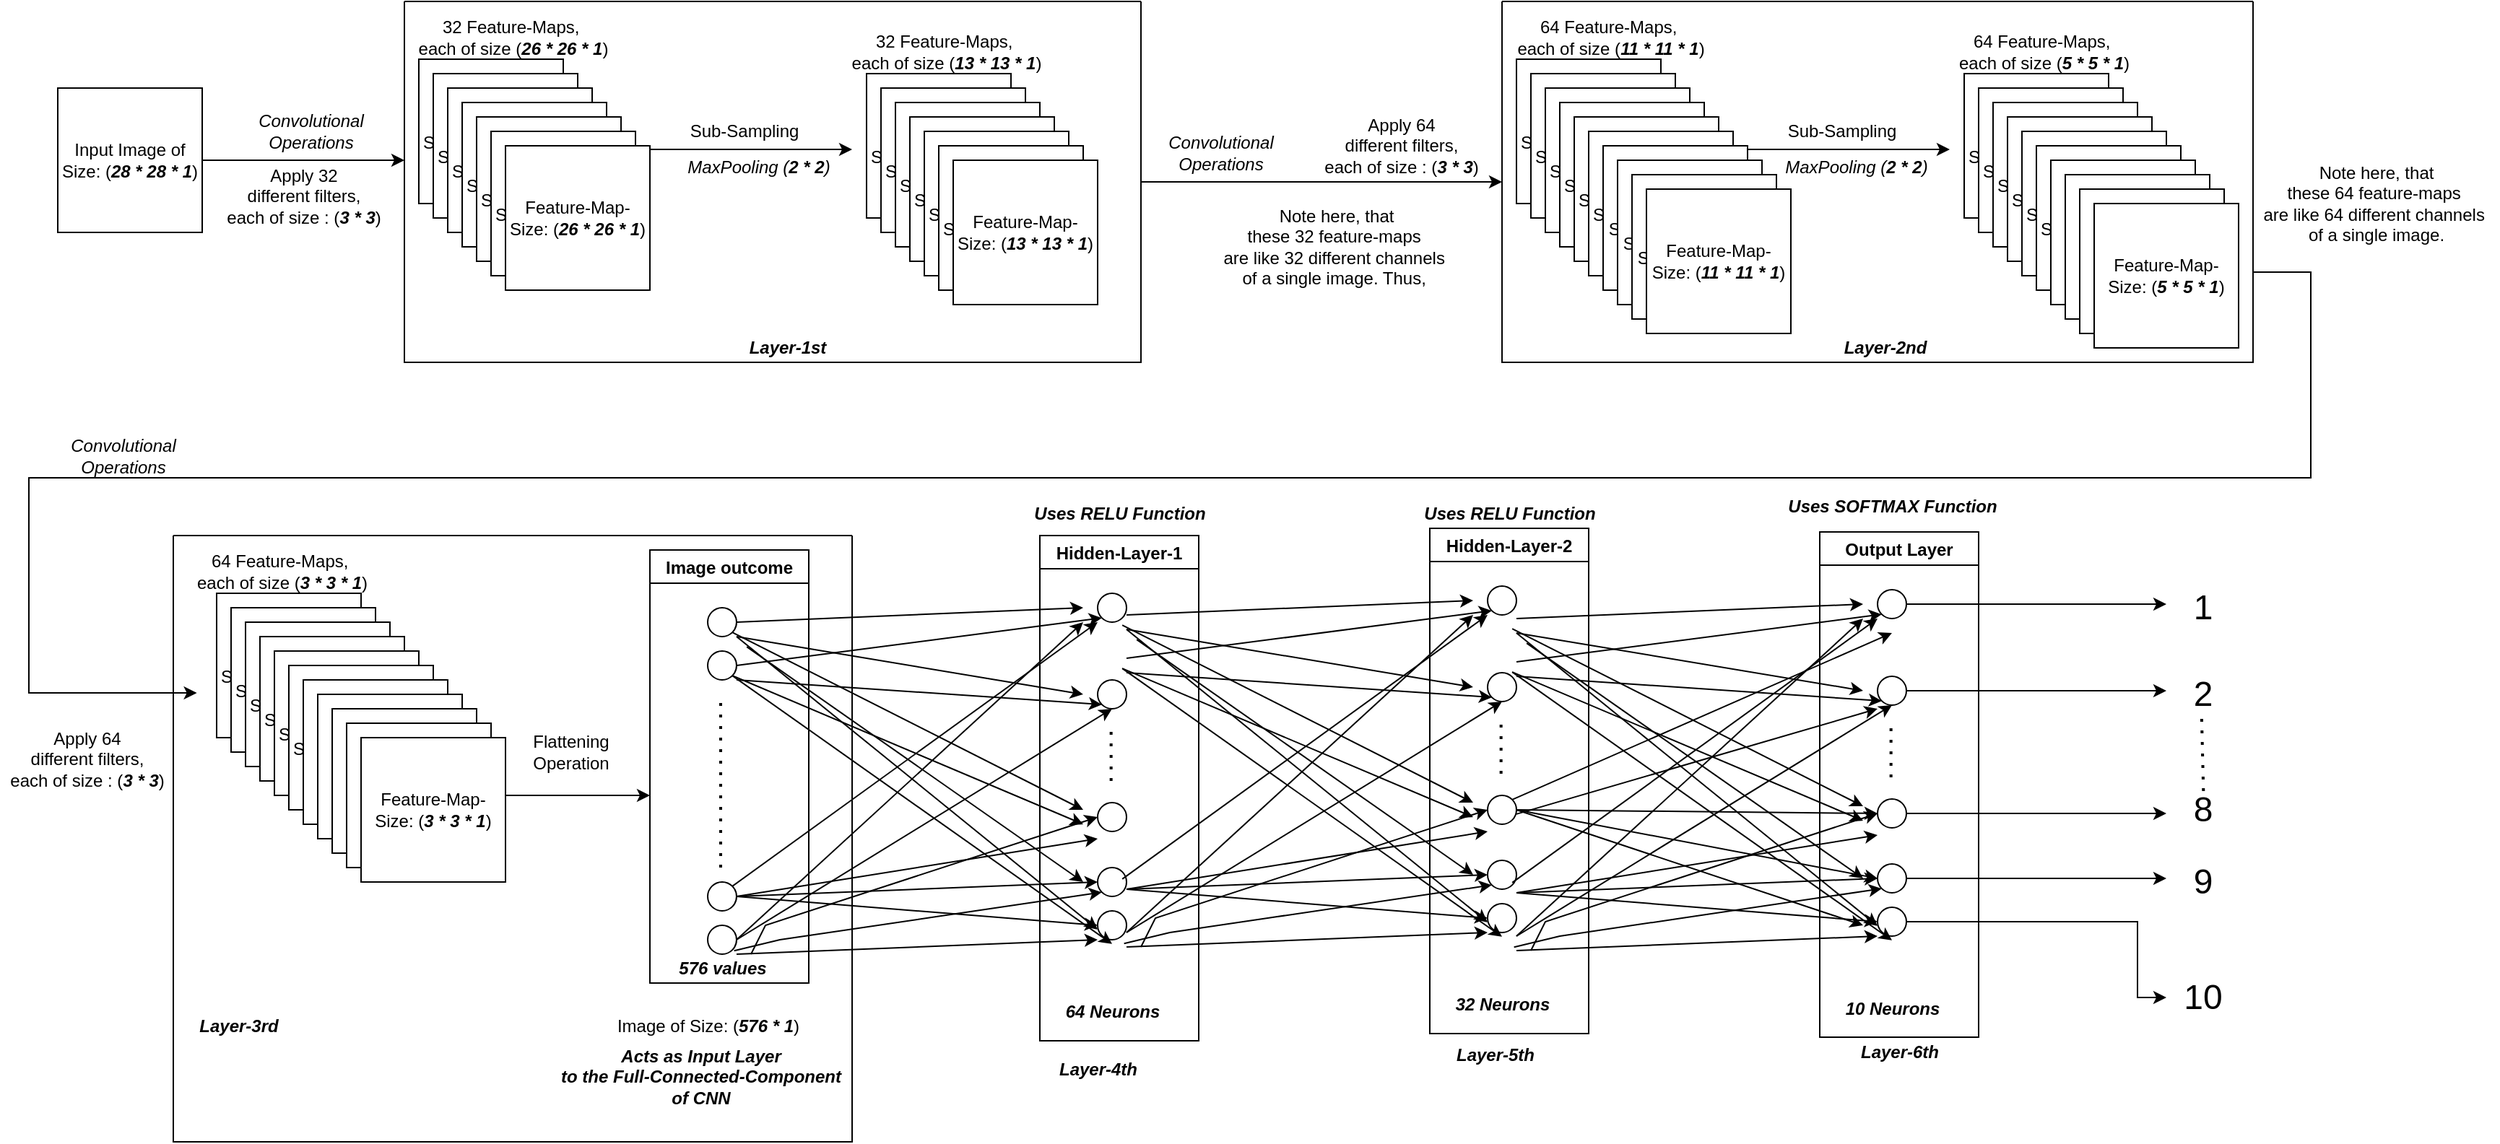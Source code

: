 <mxfile version="15.5.7" type="device"><diagram id="1AYB4j_rRcTz53sZvhzs" name="Page-1"><mxGraphModel dx="1365" dy="675" grid="1" gridSize="10" guides="1" tooltips="1" connect="1" arrows="1" fold="1" page="1" pageScale="1" pageWidth="827" pageHeight="1169" math="0" shadow="0"><root><mxCell id="0"/><mxCell id="1" parent="0"/><mxCell id="h7lvnHoztwiKa7IXfCh1-3" style="edgeStyle=orthogonalEdgeStyle;rounded=0;orthogonalLoop=1;jettySize=auto;html=1;" edge="1" parent="1" source="h7lvnHoztwiKa7IXfCh1-2"><mxGeometry relative="1" as="geometry"><mxPoint x="280" y="120" as="targetPoint"/></mxGeometry></mxCell><mxCell id="h7lvnHoztwiKa7IXfCh1-2" value="Input Image of Size: (&lt;b&gt;&lt;i&gt;28 * 28 * 1&lt;/i&gt;&lt;/b&gt;)" style="whiteSpace=wrap;html=1;aspect=fixed;" vertex="1" parent="1"><mxGeometry x="40" y="70" width="100" height="100" as="geometry"/></mxCell><mxCell id="h7lvnHoztwiKa7IXfCh1-4" value="Apply 32 &lt;br&gt;different filters, &lt;br&gt;each of size : (&lt;b&gt;&lt;i&gt;3 * 3&lt;/i&gt;&lt;/b&gt;)" style="text;html=1;align=center;verticalAlign=middle;resizable=0;points=[];autosize=1;strokeColor=none;fillColor=none;" vertex="1" parent="1"><mxGeometry x="150" y="120" width="120" height="50" as="geometry"/></mxCell><mxCell id="h7lvnHoztwiKa7IXfCh1-6" value="Input Image of Size: (&lt;b&gt;&lt;i&gt;28 * 28 * 1&lt;/i&gt;&lt;/b&gt;)" style="whiteSpace=wrap;html=1;aspect=fixed;" vertex="1" parent="1"><mxGeometry x="290" y="50" width="100" height="100" as="geometry"/></mxCell><mxCell id="h7lvnHoztwiKa7IXfCh1-7" value="Input Image of Size: (&lt;b&gt;&lt;i&gt;28 * 28 * 1&lt;/i&gt;&lt;/b&gt;)" style="whiteSpace=wrap;html=1;aspect=fixed;" vertex="1" parent="1"><mxGeometry x="300" y="60" width="100" height="100" as="geometry"/></mxCell><mxCell id="h7lvnHoztwiKa7IXfCh1-8" value="Input Image of Size: (&lt;b&gt;&lt;i&gt;28 * 28 * 1&lt;/i&gt;&lt;/b&gt;)" style="whiteSpace=wrap;html=1;aspect=fixed;" vertex="1" parent="1"><mxGeometry x="310" y="70" width="100" height="100" as="geometry"/></mxCell><mxCell id="h7lvnHoztwiKa7IXfCh1-9" value="Input Image of Size: (&lt;b&gt;&lt;i&gt;28 * 28 * 1&lt;/i&gt;&lt;/b&gt;)" style="whiteSpace=wrap;html=1;aspect=fixed;" vertex="1" parent="1"><mxGeometry x="320" y="80" width="100" height="100" as="geometry"/></mxCell><mxCell id="h7lvnHoztwiKa7IXfCh1-10" value="Input Image of Size: (&lt;b&gt;&lt;i&gt;28 * 28 * 1&lt;/i&gt;&lt;/b&gt;)" style="whiteSpace=wrap;html=1;aspect=fixed;" vertex="1" parent="1"><mxGeometry x="330" y="90" width="100" height="100" as="geometry"/></mxCell><mxCell id="h7lvnHoztwiKa7IXfCh1-11" value="Input Image of Size: (&lt;b&gt;&lt;i&gt;28 * 28 * 1&lt;/i&gt;&lt;/b&gt;)" style="whiteSpace=wrap;html=1;aspect=fixed;" vertex="1" parent="1"><mxGeometry x="340" y="100" width="100" height="100" as="geometry"/></mxCell><mxCell id="h7lvnHoztwiKa7IXfCh1-14" value="&lt;i&gt;Convolutional &lt;br&gt;Operations&lt;/i&gt;" style="text;html=1;align=center;verticalAlign=middle;resizable=0;points=[];autosize=1;strokeColor=none;fillColor=none;" vertex="1" parent="1"><mxGeometry x="170" y="85" width="90" height="30" as="geometry"/></mxCell><mxCell id="h7lvnHoztwiKa7IXfCh1-15" style="edgeStyle=orthogonalEdgeStyle;rounded=0;orthogonalLoop=1;jettySize=auto;html=1;" edge="1" parent="1"><mxGeometry relative="1" as="geometry"><mxPoint x="590" y="112.5" as="targetPoint"/><mxPoint x="450" y="112.5" as="sourcePoint"/></mxGeometry></mxCell><mxCell id="h7lvnHoztwiKa7IXfCh1-18" value="Sub-Sampling" style="text;html=1;align=center;verticalAlign=middle;resizable=0;points=[];autosize=1;strokeColor=none;fillColor=none;" vertex="1" parent="1"><mxGeometry x="470" y="90" width="90" height="20" as="geometry"/></mxCell><mxCell id="h7lvnHoztwiKa7IXfCh1-19" value="Input Image of Size: (&lt;b&gt;&lt;i&gt;28 * 28 * 1&lt;/i&gt;&lt;/b&gt;)" style="whiteSpace=wrap;html=1;aspect=fixed;" vertex="1" parent="1"><mxGeometry x="600" y="60" width="100" height="100" as="geometry"/></mxCell><mxCell id="h7lvnHoztwiKa7IXfCh1-20" value="Input Image of Size: (&lt;b&gt;&lt;i&gt;28 * 28 * 1&lt;/i&gt;&lt;/b&gt;)" style="whiteSpace=wrap;html=1;aspect=fixed;" vertex="1" parent="1"><mxGeometry x="610" y="70" width="100" height="100" as="geometry"/></mxCell><mxCell id="h7lvnHoztwiKa7IXfCh1-21" value="Input Image of Size: (&lt;b&gt;&lt;i&gt;28 * 28 * 1&lt;/i&gt;&lt;/b&gt;)" style="whiteSpace=wrap;html=1;aspect=fixed;" vertex="1" parent="1"><mxGeometry x="620" y="80" width="100" height="100" as="geometry"/></mxCell><mxCell id="h7lvnHoztwiKa7IXfCh1-22" value="Input Image of Size: (&lt;b&gt;&lt;i&gt;28 * 28 * 1&lt;/i&gt;&lt;/b&gt;)" style="whiteSpace=wrap;html=1;aspect=fixed;" vertex="1" parent="1"><mxGeometry x="630" y="90" width="100" height="100" as="geometry"/></mxCell><mxCell id="h7lvnHoztwiKa7IXfCh1-23" value="Input Image of Size: (&lt;b&gt;&lt;i&gt;28 * 28 * 1&lt;/i&gt;&lt;/b&gt;)" style="whiteSpace=wrap;html=1;aspect=fixed;" vertex="1" parent="1"><mxGeometry x="640" y="100" width="100" height="100" as="geometry"/></mxCell><mxCell id="h7lvnHoztwiKa7IXfCh1-24" value="Input Image of Size: (&lt;b&gt;&lt;i&gt;28 * 28 * 1&lt;/i&gt;&lt;/b&gt;)" style="whiteSpace=wrap;html=1;aspect=fixed;" vertex="1" parent="1"><mxGeometry x="650" y="110" width="100" height="100" as="geometry"/></mxCell><mxCell id="h7lvnHoztwiKa7IXfCh1-25" value="Feature-Map-Size: (&lt;b&gt;&lt;i&gt;13 * 13 * 1&lt;/i&gt;&lt;/b&gt;)" style="whiteSpace=wrap;html=1;aspect=fixed;" vertex="1" parent="1"><mxGeometry x="660" y="120" width="100" height="100" as="geometry"/></mxCell><mxCell id="h7lvnHoztwiKa7IXfCh1-26" value="32 Feature-Maps,&amp;nbsp;&lt;br&gt;each of size (&lt;b&gt;&lt;i&gt;13 * 13 * 1&lt;/i&gt;&lt;/b&gt;)" style="text;html=1;align=center;verticalAlign=middle;resizable=0;points=[];autosize=1;strokeColor=none;fillColor=none;" vertex="1" parent="1"><mxGeometry x="580" y="30" width="150" height="30" as="geometry"/></mxCell><mxCell id="h7lvnHoztwiKa7IXfCh1-153" style="edgeStyle=orthogonalEdgeStyle;rounded=0;orthogonalLoop=1;jettySize=auto;html=1;entryX=0;entryY=0.5;entryDx=0;entryDy=0;" edge="1" parent="1" source="h7lvnHoztwiKa7IXfCh1-29" target="h7lvnHoztwiKa7IXfCh1-50"><mxGeometry relative="1" as="geometry"/></mxCell><mxCell id="h7lvnHoztwiKa7IXfCh1-29" value="" style="swimlane;startSize=0;" vertex="1" parent="1"><mxGeometry x="280" y="10" width="510" height="250" as="geometry"/></mxCell><mxCell id="h7lvnHoztwiKa7IXfCh1-12" value="Feature-Map-Size: (&lt;b&gt;&lt;i&gt;26 * 26 * 1&lt;/i&gt;&lt;/b&gt;)" style="whiteSpace=wrap;html=1;aspect=fixed;" vertex="1" parent="h7lvnHoztwiKa7IXfCh1-29"><mxGeometry x="70" y="100" width="100" height="100" as="geometry"/></mxCell><mxCell id="h7lvnHoztwiKa7IXfCh1-17" value="&lt;i&gt;MaxPooling (&lt;/i&gt;&lt;b&gt;&lt;i&gt;2 * 2&lt;/i&gt;&lt;/b&gt;&lt;i&gt;)&lt;/i&gt;" style="text;html=1;align=center;verticalAlign=middle;resizable=0;points=[];autosize=1;strokeColor=none;fillColor=none;" vertex="1" parent="h7lvnHoztwiKa7IXfCh1-29"><mxGeometry x="190" y="105" width="110" height="20" as="geometry"/></mxCell><mxCell id="h7lvnHoztwiKa7IXfCh1-30" value="&lt;b&gt;&lt;i&gt;Layer-1st&lt;/i&gt;&lt;/b&gt;" style="text;html=1;align=center;verticalAlign=middle;resizable=0;points=[];autosize=1;strokeColor=none;fillColor=none;" vertex="1" parent="h7lvnHoztwiKa7IXfCh1-29"><mxGeometry x="230" y="230" width="70" height="20" as="geometry"/></mxCell><mxCell id="h7lvnHoztwiKa7IXfCh1-13" value="32 Feature-Maps,&amp;nbsp;&lt;br&gt;each of size (&lt;b&gt;&lt;i&gt;26 * 26 * 1&lt;/i&gt;&lt;/b&gt;)" style="text;html=1;align=center;verticalAlign=middle;resizable=0;points=[];autosize=1;strokeColor=none;fillColor=none;" vertex="1" parent="h7lvnHoztwiKa7IXfCh1-29"><mxGeometry y="10" width="150" height="30" as="geometry"/></mxCell><mxCell id="h7lvnHoztwiKa7IXfCh1-33" value="Input Image of Size: (&lt;b&gt;&lt;i&gt;28 * 28 * 1&lt;/i&gt;&lt;/b&gt;)" style="whiteSpace=wrap;html=1;aspect=fixed;" vertex="1" parent="1"><mxGeometry x="1050" y="50" width="100" height="100" as="geometry"/></mxCell><mxCell id="h7lvnHoztwiKa7IXfCh1-34" value="Input Image of Size: (&lt;b&gt;&lt;i&gt;28 * 28 * 1&lt;/i&gt;&lt;/b&gt;)" style="whiteSpace=wrap;html=1;aspect=fixed;" vertex="1" parent="1"><mxGeometry x="1060" y="60" width="100" height="100" as="geometry"/></mxCell><mxCell id="h7lvnHoztwiKa7IXfCh1-35" value="Input Image of Size: (&lt;b&gt;&lt;i&gt;28 * 28 * 1&lt;/i&gt;&lt;/b&gt;)" style="whiteSpace=wrap;html=1;aspect=fixed;" vertex="1" parent="1"><mxGeometry x="1070" y="70" width="100" height="100" as="geometry"/></mxCell><mxCell id="h7lvnHoztwiKa7IXfCh1-36" value="Input Image of Size: (&lt;b&gt;&lt;i&gt;28 * 28 * 1&lt;/i&gt;&lt;/b&gt;)" style="whiteSpace=wrap;html=1;aspect=fixed;" vertex="1" parent="1"><mxGeometry x="1080" y="80" width="100" height="100" as="geometry"/></mxCell><mxCell id="h7lvnHoztwiKa7IXfCh1-37" value="Input Image of Size: (&lt;b&gt;&lt;i&gt;28 * 28 * 1&lt;/i&gt;&lt;/b&gt;)" style="whiteSpace=wrap;html=1;aspect=fixed;" vertex="1" parent="1"><mxGeometry x="1090" y="90" width="100" height="100" as="geometry"/></mxCell><mxCell id="h7lvnHoztwiKa7IXfCh1-38" value="Input Image of Size: (&lt;b&gt;&lt;i&gt;28 * 28 * 1&lt;/i&gt;&lt;/b&gt;)" style="whiteSpace=wrap;html=1;aspect=fixed;" vertex="1" parent="1"><mxGeometry x="1100" y="100" width="100" height="100" as="geometry"/></mxCell><mxCell id="h7lvnHoztwiKa7IXfCh1-40" style="edgeStyle=orthogonalEdgeStyle;rounded=0;orthogonalLoop=1;jettySize=auto;html=1;" edge="1" parent="1"><mxGeometry relative="1" as="geometry"><mxPoint x="1350" y="112.5" as="targetPoint"/><mxPoint x="1210" y="112.5" as="sourcePoint"/></mxGeometry></mxCell><mxCell id="h7lvnHoztwiKa7IXfCh1-41" value="Sub-Sampling" style="text;html=1;align=center;verticalAlign=middle;resizable=0;points=[];autosize=1;strokeColor=none;fillColor=none;" vertex="1" parent="1"><mxGeometry x="1230" y="90" width="90" height="20" as="geometry"/></mxCell><mxCell id="h7lvnHoztwiKa7IXfCh1-42" value="Input Image of Size: (&lt;b&gt;&lt;i&gt;28 * 28 * 1&lt;/i&gt;&lt;/b&gt;)" style="whiteSpace=wrap;html=1;aspect=fixed;" vertex="1" parent="1"><mxGeometry x="1360" y="60" width="100" height="100" as="geometry"/></mxCell><mxCell id="h7lvnHoztwiKa7IXfCh1-43" value="Input Image of Size: (&lt;b&gt;&lt;i&gt;28 * 28 * 1&lt;/i&gt;&lt;/b&gt;)" style="whiteSpace=wrap;html=1;aspect=fixed;" vertex="1" parent="1"><mxGeometry x="1370" y="70" width="100" height="100" as="geometry"/></mxCell><mxCell id="h7lvnHoztwiKa7IXfCh1-44" value="Input Image of Size: (&lt;b&gt;&lt;i&gt;28 * 28 * 1&lt;/i&gt;&lt;/b&gt;)" style="whiteSpace=wrap;html=1;aspect=fixed;" vertex="1" parent="1"><mxGeometry x="1380" y="80" width="100" height="100" as="geometry"/></mxCell><mxCell id="h7lvnHoztwiKa7IXfCh1-45" value="Input Image of Size: (&lt;b&gt;&lt;i&gt;28 * 28 * 1&lt;/i&gt;&lt;/b&gt;)" style="whiteSpace=wrap;html=1;aspect=fixed;" vertex="1" parent="1"><mxGeometry x="1390" y="90" width="100" height="100" as="geometry"/></mxCell><mxCell id="h7lvnHoztwiKa7IXfCh1-46" value="Input Image of Size: (&lt;b&gt;&lt;i&gt;28 * 28 * 1&lt;/i&gt;&lt;/b&gt;)" style="whiteSpace=wrap;html=1;aspect=fixed;" vertex="1" parent="1"><mxGeometry x="1400" y="100" width="100" height="100" as="geometry"/></mxCell><mxCell id="h7lvnHoztwiKa7IXfCh1-47" value="Input Image of Size: (&lt;b&gt;&lt;i&gt;28 * 28 * 1&lt;/i&gt;&lt;/b&gt;)" style="whiteSpace=wrap;html=1;aspect=fixed;" vertex="1" parent="1"><mxGeometry x="1410" y="110" width="100" height="100" as="geometry"/></mxCell><mxCell id="h7lvnHoztwiKa7IXfCh1-48" value="Feature-Map-Size: (&lt;b&gt;&lt;i&gt;5&amp;nbsp;* 5 * 1&lt;/i&gt;&lt;/b&gt;)" style="whiteSpace=wrap;html=1;aspect=fixed;" vertex="1" parent="1"><mxGeometry x="1420" y="120" width="100" height="100" as="geometry"/></mxCell><mxCell id="h7lvnHoztwiKa7IXfCh1-49" value="64 Feature-Maps,&amp;nbsp;&lt;br&gt;each of size (&lt;b&gt;&lt;i&gt;5 * 5 * 1&lt;/i&gt;&lt;/b&gt;)" style="text;html=1;align=center;verticalAlign=middle;resizable=0;points=[];autosize=1;strokeColor=none;fillColor=none;" vertex="1" parent="1"><mxGeometry x="1350" y="30" width="130" height="30" as="geometry"/></mxCell><mxCell id="h7lvnHoztwiKa7IXfCh1-50" value="" style="swimlane;startSize=0;" vertex="1" parent="1"><mxGeometry x="1040" y="10" width="520" height="250" as="geometry"/></mxCell><mxCell id="h7lvnHoztwiKa7IXfCh1-51" value="Feature-Map-Size: (&lt;b&gt;&lt;i&gt;11 * 11 * 1&lt;/i&gt;&lt;/b&gt;)" style="whiteSpace=wrap;html=1;aspect=fixed;" vertex="1" parent="h7lvnHoztwiKa7IXfCh1-50"><mxGeometry x="70" y="100" width="100" height="100" as="geometry"/></mxCell><mxCell id="h7lvnHoztwiKa7IXfCh1-52" value="&lt;i&gt;MaxPooling (&lt;/i&gt;&lt;b&gt;&lt;i&gt;2 * 2&lt;/i&gt;&lt;/b&gt;&lt;i&gt;)&lt;/i&gt;" style="text;html=1;align=center;verticalAlign=middle;resizable=0;points=[];autosize=1;strokeColor=none;fillColor=none;" vertex="1" parent="h7lvnHoztwiKa7IXfCh1-50"><mxGeometry x="190" y="105" width="110" height="20" as="geometry"/></mxCell><mxCell id="h7lvnHoztwiKa7IXfCh1-53" value="&lt;b&gt;&lt;i&gt;Layer-2nd&lt;/i&gt;&lt;/b&gt;" style="text;html=1;align=center;verticalAlign=middle;resizable=0;points=[];autosize=1;strokeColor=none;fillColor=none;" vertex="1" parent="h7lvnHoztwiKa7IXfCh1-50"><mxGeometry x="230" y="230" width="70" height="20" as="geometry"/></mxCell><mxCell id="h7lvnHoztwiKa7IXfCh1-54" value="64 Feature-Maps,&amp;nbsp;&lt;br&gt;each of size (&lt;b&gt;&lt;i&gt;11 * 11 * 1&lt;/i&gt;&lt;/b&gt;)" style="text;html=1;align=center;verticalAlign=middle;resizable=0;points=[];autosize=1;strokeColor=none;fillColor=none;" vertex="1" parent="h7lvnHoztwiKa7IXfCh1-50"><mxGeometry y="10" width="150" height="30" as="geometry"/></mxCell><mxCell id="h7lvnHoztwiKa7IXfCh1-56" value="&lt;i&gt;Convolutional &lt;br&gt;Operations&lt;/i&gt;" style="text;html=1;align=center;verticalAlign=middle;resizable=0;points=[];autosize=1;strokeColor=none;fillColor=none;" vertex="1" parent="1"><mxGeometry x="800" y="100" width="90" height="30" as="geometry"/></mxCell><mxCell id="h7lvnHoztwiKa7IXfCh1-57" value="Apply 64&lt;br&gt;different filters, &lt;br&gt;each of size : (&lt;b&gt;&lt;i&gt;3 * 3&lt;/i&gt;&lt;/b&gt;)" style="text;html=1;align=center;verticalAlign=middle;resizable=0;points=[];autosize=1;strokeColor=none;fillColor=none;" vertex="1" parent="1"><mxGeometry x="910" y="85" width="120" height="50" as="geometry"/></mxCell><mxCell id="h7lvnHoztwiKa7IXfCh1-110" value="Input Image of Size: (&lt;b&gt;&lt;i&gt;28 * 28 * 1&lt;/i&gt;&lt;/b&gt;)" style="whiteSpace=wrap;html=1;aspect=fixed;" vertex="1" parent="1"><mxGeometry x="150" y="420" width="100" height="100" as="geometry"/></mxCell><mxCell id="h7lvnHoztwiKa7IXfCh1-111" value="Input Image of Size: (&lt;b&gt;&lt;i&gt;28 * 28 * 1&lt;/i&gt;&lt;/b&gt;)" style="whiteSpace=wrap;html=1;aspect=fixed;" vertex="1" parent="1"><mxGeometry x="160" y="430" width="100" height="100" as="geometry"/></mxCell><mxCell id="h7lvnHoztwiKa7IXfCh1-112" value="Input Image of Size: (&lt;b&gt;&lt;i&gt;28 * 28 * 1&lt;/i&gt;&lt;/b&gt;)" style="whiteSpace=wrap;html=1;aspect=fixed;" vertex="1" parent="1"><mxGeometry x="170" y="440" width="100" height="100" as="geometry"/></mxCell><mxCell id="h7lvnHoztwiKa7IXfCh1-113" value="Input Image of Size: (&lt;b&gt;&lt;i&gt;28 * 28 * 1&lt;/i&gt;&lt;/b&gt;)" style="whiteSpace=wrap;html=1;aspect=fixed;" vertex="1" parent="1"><mxGeometry x="180" y="450" width="100" height="100" as="geometry"/></mxCell><mxCell id="h7lvnHoztwiKa7IXfCh1-114" value="Input Image of Size: (&lt;b&gt;&lt;i&gt;28 * 28 * 1&lt;/i&gt;&lt;/b&gt;)" style="whiteSpace=wrap;html=1;aspect=fixed;" vertex="1" parent="1"><mxGeometry x="190" y="460" width="100" height="100" as="geometry"/></mxCell><mxCell id="h7lvnHoztwiKa7IXfCh1-115" value="Input Image of Size: (&lt;b&gt;&lt;i&gt;28 * 28 * 1&lt;/i&gt;&lt;/b&gt;)" style="whiteSpace=wrap;html=1;aspect=fixed;" vertex="1" parent="1"><mxGeometry x="200" y="470" width="100" height="100" as="geometry"/></mxCell><mxCell id="h7lvnHoztwiKa7IXfCh1-126" value="" style="swimlane;startSize=0;" vertex="1" parent="1"><mxGeometry x="120" y="380" width="470" height="420" as="geometry"/></mxCell><mxCell id="h7lvnHoztwiKa7IXfCh1-127" value="Feature-Map-Size: (&lt;b&gt;&lt;i&gt;3 * 3 * 1&lt;/i&gt;&lt;/b&gt;)" style="whiteSpace=wrap;html=1;aspect=fixed;" vertex="1" parent="h7lvnHoztwiKa7IXfCh1-126"><mxGeometry x="90" y="100" width="100" height="100" as="geometry"/></mxCell><mxCell id="h7lvnHoztwiKa7IXfCh1-129" value="&lt;b&gt;&lt;i&gt;Layer-3rd&lt;/i&gt;&lt;/b&gt;" style="text;html=1;align=center;verticalAlign=middle;resizable=0;points=[];autosize=1;strokeColor=none;fillColor=none;" vertex="1" parent="h7lvnHoztwiKa7IXfCh1-126"><mxGeometry x="10" y="330" width="70" height="20" as="geometry"/></mxCell><mxCell id="h7lvnHoztwiKa7IXfCh1-130" value="64 Feature-Maps,&amp;nbsp;&lt;br&gt;each of size (&lt;b&gt;&lt;i&gt;3 * 3 * 1&lt;/i&gt;&lt;/b&gt;)" style="text;html=1;align=center;verticalAlign=middle;resizable=0;points=[];autosize=1;strokeColor=none;fillColor=none;" vertex="1" parent="h7lvnHoztwiKa7IXfCh1-126"><mxGeometry x="10" y="10" width="130" height="30" as="geometry"/></mxCell><mxCell id="h7lvnHoztwiKa7IXfCh1-117" value="Flattening&lt;br&gt;Operation" style="text;html=1;align=center;verticalAlign=middle;resizable=0;points=[];autosize=1;strokeColor=none;fillColor=none;" vertex="1" parent="h7lvnHoztwiKa7IXfCh1-126"><mxGeometry x="240" y="135" width="70" height="30" as="geometry"/></mxCell><mxCell id="h7lvnHoztwiKa7IXfCh1-193" value="Image outcome" style="swimlane;" vertex="1" parent="h7lvnHoztwiKa7IXfCh1-126"><mxGeometry x="330" y="10" width="110" height="300" as="geometry"/></mxCell><mxCell id="h7lvnHoztwiKa7IXfCh1-194" value="" style="ellipse;whiteSpace=wrap;html=1;" vertex="1" parent="h7lvnHoztwiKa7IXfCh1-193"><mxGeometry x="40" y="40" width="20" height="20" as="geometry"/></mxCell><mxCell id="h7lvnHoztwiKa7IXfCh1-195" value="" style="ellipse;whiteSpace=wrap;html=1;" vertex="1" parent="h7lvnHoztwiKa7IXfCh1-193"><mxGeometry x="40" y="70" width="20" height="20" as="geometry"/></mxCell><mxCell id="h7lvnHoztwiKa7IXfCh1-197" value="" style="ellipse;whiteSpace=wrap;html=1;" vertex="1" parent="h7lvnHoztwiKa7IXfCh1-193"><mxGeometry x="40" y="260" width="20" height="20" as="geometry"/></mxCell><mxCell id="h7lvnHoztwiKa7IXfCh1-199" value="" style="ellipse;whiteSpace=wrap;html=1;" vertex="1" parent="h7lvnHoztwiKa7IXfCh1-193"><mxGeometry x="40" y="230" width="20" height="20" as="geometry"/></mxCell><mxCell id="h7lvnHoztwiKa7IXfCh1-200" value="&lt;b&gt;&lt;i&gt;576 values&lt;/i&gt;&lt;/b&gt;" style="text;html=1;align=center;verticalAlign=middle;resizable=0;points=[];autosize=1;strokeColor=none;fillColor=none;" vertex="1" parent="h7lvnHoztwiKa7IXfCh1-193"><mxGeometry x="10" y="280" width="80" height="20" as="geometry"/></mxCell><mxCell id="h7lvnHoztwiKa7IXfCh1-201" value="" style="endArrow=none;dashed=1;html=1;dashPattern=1 3;strokeWidth=2;rounded=0;" edge="1" parent="h7lvnHoztwiKa7IXfCh1-193"><mxGeometry width="50" height="50" relative="1" as="geometry"><mxPoint x="49" y="220" as="sourcePoint"/><mxPoint x="49" y="100" as="targetPoint"/></mxGeometry></mxCell><mxCell id="h7lvnHoztwiKa7IXfCh1-116" style="edgeStyle=orthogonalEdgeStyle;rounded=0;orthogonalLoop=1;jettySize=auto;html=1;" edge="1" parent="h7lvnHoztwiKa7IXfCh1-126"><mxGeometry relative="1" as="geometry"><mxPoint x="330" y="180" as="targetPoint"/><mxPoint x="230" y="180" as="sourcePoint"/></mxGeometry></mxCell><mxCell id="h7lvnHoztwiKa7IXfCh1-418" value="&lt;b&gt;&lt;i&gt;Acts as Input Layer&lt;br&gt;to the Full-Connected-Component&lt;br&gt;of CNN&lt;br&gt;&lt;/i&gt;&lt;/b&gt;" style="text;html=1;align=center;verticalAlign=middle;resizable=0;points=[];autosize=1;strokeColor=none;fillColor=none;" vertex="1" parent="h7lvnHoztwiKa7IXfCh1-126"><mxGeometry x="260" y="350" width="210" height="50" as="geometry"/></mxCell><mxCell id="h7lvnHoztwiKa7IXfCh1-132" value="&lt;i&gt;Convolutional &lt;br&gt;Operations&lt;/i&gt;" style="text;html=1;align=center;verticalAlign=middle;resizable=0;points=[];autosize=1;strokeColor=none;fillColor=none;" vertex="1" parent="1"><mxGeometry x="40" y="310" width="90" height="30" as="geometry"/></mxCell><mxCell id="h7lvnHoztwiKa7IXfCh1-133" value="Apply 64&lt;br&gt;different filters, &lt;br&gt;each of size : (&lt;b&gt;&lt;i&gt;3 * 3&lt;/i&gt;&lt;/b&gt;)" style="text;html=1;align=center;verticalAlign=middle;resizable=0;points=[];autosize=1;strokeColor=none;fillColor=none;" vertex="1" parent="1"><mxGeometry y="510" width="120" height="50" as="geometry"/></mxCell><mxCell id="h7lvnHoztwiKa7IXfCh1-134" value="Note here, that&lt;br&gt;these 32 feature-maps&amp;nbsp;&lt;br&gt;are like 32 different channels&amp;nbsp;&lt;br&gt;of a single image. Thus,&amp;nbsp;" style="text;html=1;align=center;verticalAlign=middle;resizable=0;points=[];autosize=1;strokeColor=none;fillColor=none;" vertex="1" parent="1"><mxGeometry x="840" y="150" width="170" height="60" as="geometry"/></mxCell><mxCell id="h7lvnHoztwiKa7IXfCh1-135" value="Note here, that&lt;br&gt;these 64 feature-maps&amp;nbsp;&lt;br&gt;are like 64 different channels&amp;nbsp;&lt;br&gt;of a single image." style="text;html=1;align=center;verticalAlign=middle;resizable=0;points=[];autosize=1;strokeColor=none;fillColor=none;" vertex="1" parent="1"><mxGeometry x="1560" y="120" width="170" height="60" as="geometry"/></mxCell><mxCell id="h7lvnHoztwiKa7IXfCh1-138" value="Feature-Map-Size: (&lt;b&gt;&lt;i&gt;11 * 11 * 1&lt;/i&gt;&lt;/b&gt;)" style="whiteSpace=wrap;html=1;aspect=fixed;" vertex="1" parent="1"><mxGeometry x="1120" y="120" width="100" height="100" as="geometry"/></mxCell><mxCell id="h7lvnHoztwiKa7IXfCh1-139" value="Feature-Map-Size: (&lt;b&gt;&lt;i&gt;11 * 11 * 1&lt;/i&gt;&lt;/b&gt;)" style="whiteSpace=wrap;html=1;aspect=fixed;" vertex="1" parent="1"><mxGeometry x="1130" y="130" width="100" height="100" as="geometry"/></mxCell><mxCell id="h7lvnHoztwiKa7IXfCh1-140" value="Feature-Map-Size: (&lt;b&gt;&lt;i&gt;11 * 11 * 1&lt;/i&gt;&lt;/b&gt;)" style="whiteSpace=wrap;html=1;aspect=fixed;" vertex="1" parent="1"><mxGeometry x="1140" y="140" width="100" height="100" as="geometry"/></mxCell><mxCell id="h7lvnHoztwiKa7IXfCh1-141" value="Feature-Map-Size: (&lt;b&gt;&lt;i&gt;5&amp;nbsp;* 5 * 1&lt;/i&gt;&lt;/b&gt;)" style="whiteSpace=wrap;html=1;aspect=fixed;" vertex="1" parent="1"><mxGeometry x="1430" y="130" width="100" height="100" as="geometry"/></mxCell><mxCell id="h7lvnHoztwiKa7IXfCh1-142" value="Feature-Map-Size: (&lt;b&gt;&lt;i&gt;5&amp;nbsp;* 5 * 1&lt;/i&gt;&lt;/b&gt;)" style="whiteSpace=wrap;html=1;aspect=fixed;" vertex="1" parent="1"><mxGeometry x="1440" y="140" width="100" height="100" as="geometry"/></mxCell><mxCell id="h7lvnHoztwiKa7IXfCh1-155" style="edgeStyle=orthogonalEdgeStyle;rounded=0;orthogonalLoop=1;jettySize=auto;html=1;entryX=-0.137;entryY=0.69;entryDx=0;entryDy=0;entryPerimeter=0;exitX=1;exitY=0.75;exitDx=0;exitDy=0;" edge="1" parent="1" source="h7lvnHoztwiKa7IXfCh1-50" target="h7lvnHoztwiKa7IXfCh1-110"><mxGeometry relative="1" as="geometry"><Array as="points"><mxPoint x="1600" y="198"/><mxPoint x="1600" y="340"/><mxPoint x="20" y="340"/><mxPoint x="20" y="489"/></Array></mxGeometry></mxCell><mxCell id="h7lvnHoztwiKa7IXfCh1-143" value="Feature-Map-Size: (&lt;b&gt;&lt;i&gt;5&amp;nbsp;* 5 * 1&lt;/i&gt;&lt;/b&gt;)" style="whiteSpace=wrap;html=1;aspect=fixed;" vertex="1" parent="1"><mxGeometry x="1450" y="150" width="100" height="100" as="geometry"/></mxCell><mxCell id="h7lvnHoztwiKa7IXfCh1-144" value="Feature-Map-Size: (&lt;b&gt;&lt;i&gt;3 * 3 * 1&lt;/i&gt;&lt;/b&gt;)" style="whiteSpace=wrap;html=1;aspect=fixed;" vertex="1" parent="1"><mxGeometry x="220" y="490" width="100" height="100" as="geometry"/></mxCell><mxCell id="h7lvnHoztwiKa7IXfCh1-145" value="Feature-Map-Size: (&lt;b&gt;&lt;i&gt;3 * 3 * 1&lt;/i&gt;&lt;/b&gt;)" style="whiteSpace=wrap;html=1;aspect=fixed;" vertex="1" parent="1"><mxGeometry x="230" y="500" width="100" height="100" as="geometry"/></mxCell><mxCell id="h7lvnHoztwiKa7IXfCh1-146" value="Feature-Map-Size: (&lt;b&gt;&lt;i&gt;3 * 3 * 1&lt;/i&gt;&lt;/b&gt;)" style="whiteSpace=wrap;html=1;aspect=fixed;" vertex="1" parent="1"><mxGeometry x="240" y="510" width="100" height="100" as="geometry"/></mxCell><mxCell id="h7lvnHoztwiKa7IXfCh1-147" value="Feature-Map-Size: (&lt;b&gt;&lt;i&gt;3 * 3 * 1&lt;/i&gt;&lt;/b&gt;)" style="whiteSpace=wrap;html=1;aspect=fixed;" vertex="1" parent="1"><mxGeometry x="250" y="520" width="100" height="100" as="geometry"/></mxCell><mxCell id="h7lvnHoztwiKa7IXfCh1-157" value="Hidden-Layer-1" style="swimlane;" vertex="1" parent="1"><mxGeometry x="720" y="380" width="110" height="350" as="geometry"/></mxCell><mxCell id="h7lvnHoztwiKa7IXfCh1-158" value="" style="ellipse;whiteSpace=wrap;html=1;" vertex="1" parent="h7lvnHoztwiKa7IXfCh1-157"><mxGeometry x="40" y="40" width="20" height="20" as="geometry"/></mxCell><mxCell id="h7lvnHoztwiKa7IXfCh1-174" value="" style="ellipse;whiteSpace=wrap;html=1;" vertex="1" parent="h7lvnHoztwiKa7IXfCh1-157"><mxGeometry x="40" y="100" width="20" height="20" as="geometry"/></mxCell><mxCell id="h7lvnHoztwiKa7IXfCh1-175" value="" style="ellipse;whiteSpace=wrap;html=1;" vertex="1" parent="h7lvnHoztwiKa7IXfCh1-157"><mxGeometry x="40" y="260" width="20" height="20" as="geometry"/></mxCell><mxCell id="h7lvnHoztwiKa7IXfCh1-176" value="" style="ellipse;whiteSpace=wrap;html=1;" vertex="1" parent="h7lvnHoztwiKa7IXfCh1-157"><mxGeometry x="40" y="185" width="20" height="20" as="geometry"/></mxCell><mxCell id="h7lvnHoztwiKa7IXfCh1-177" value="" style="ellipse;whiteSpace=wrap;html=1;" vertex="1" parent="h7lvnHoztwiKa7IXfCh1-157"><mxGeometry x="40" y="230" width="20" height="20" as="geometry"/></mxCell><mxCell id="h7lvnHoztwiKa7IXfCh1-178" value="&lt;b&gt;&lt;i&gt;64 Neurons&lt;/i&gt;&lt;/b&gt;" style="text;html=1;align=center;verticalAlign=middle;resizable=0;points=[];autosize=1;strokeColor=none;fillColor=none;" vertex="1" parent="h7lvnHoztwiKa7IXfCh1-157"><mxGeometry x="10" y="320" width="80" height="20" as="geometry"/></mxCell><mxCell id="h7lvnHoztwiKa7IXfCh1-179" value="" style="endArrow=none;dashed=1;html=1;dashPattern=1 3;strokeWidth=2;rounded=0;" edge="1" parent="h7lvnHoztwiKa7IXfCh1-157"><mxGeometry width="50" height="50" relative="1" as="geometry"><mxPoint x="49.33" y="170" as="sourcePoint"/><mxPoint x="49.33" y="130" as="targetPoint"/></mxGeometry></mxCell><mxCell id="h7lvnHoztwiKa7IXfCh1-228" value="" style="endArrow=classic;html=1;rounded=0;entryX=0;entryY=1;entryDx=0;entryDy=0;" edge="1" parent="h7lvnHoztwiKa7IXfCh1-157" source="h7lvnHoztwiKa7IXfCh1-200"><mxGeometry width="50" height="50" relative="1" as="geometry"><mxPoint x="-222.93" y="312.93" as="sourcePoint"/><mxPoint x="39.999" y="280.001" as="targetPoint"/><Array as="points"><mxPoint x="-210" y="290"/></Array></mxGeometry></mxCell><mxCell id="h7lvnHoztwiKa7IXfCh1-125" value="Image of Size: (&lt;b&gt;&lt;i&gt;576 * 1&lt;/i&gt;&lt;/b&gt;)" style="text;html=1;align=center;verticalAlign=middle;resizable=0;points=[];autosize=1;strokeColor=none;fillColor=none;" vertex="1" parent="1"><mxGeometry x="420" y="710" width="140" height="20" as="geometry"/></mxCell><mxCell id="h7lvnHoztwiKa7IXfCh1-204" value="" style="endArrow=classic;html=1;rounded=0;exitX=1;exitY=0.5;exitDx=0;exitDy=0;" edge="1" parent="1" source="h7lvnHoztwiKa7IXfCh1-194"><mxGeometry width="50" height="50" relative="1" as="geometry"><mxPoint x="610" y="450" as="sourcePoint"/><mxPoint x="750" y="430" as="targetPoint"/></mxGeometry></mxCell><mxCell id="h7lvnHoztwiKa7IXfCh1-207" value="" style="endArrow=classic;html=1;rounded=0;" edge="1" parent="1"><mxGeometry width="50" height="50" relative="1" as="geometry"><mxPoint x="510" y="450" as="sourcePoint"/><mxPoint x="750" y="490" as="targetPoint"/></mxGeometry></mxCell><mxCell id="h7lvnHoztwiKa7IXfCh1-208" value="" style="endArrow=classic;html=1;rounded=0;exitX=1;exitY=1;exitDx=0;exitDy=0;" edge="1" parent="1" source="h7lvnHoztwiKa7IXfCh1-194"><mxGeometry width="50" height="50" relative="1" as="geometry"><mxPoint x="520" y="460" as="sourcePoint"/><mxPoint x="750" y="570" as="targetPoint"/></mxGeometry></mxCell><mxCell id="h7lvnHoztwiKa7IXfCh1-209" value="" style="endArrow=classic;html=1;rounded=0;exitX=1;exitY=1;exitDx=0;exitDy=0;" edge="1" parent="1"><mxGeometry width="50" height="50" relative="1" as="geometry"><mxPoint x="517.071" y="457.071" as="sourcePoint"/><mxPoint x="750" y="620" as="targetPoint"/></mxGeometry></mxCell><mxCell id="h7lvnHoztwiKa7IXfCh1-210" value="" style="endArrow=classic;html=1;rounded=0;" edge="1" parent="1"><mxGeometry width="50" height="50" relative="1" as="geometry"><mxPoint x="510" y="450" as="sourcePoint"/><mxPoint x="760" y="652.93" as="targetPoint"/></mxGeometry></mxCell><mxCell id="h7lvnHoztwiKa7IXfCh1-212" value="" style="endArrow=classic;html=1;rounded=0;exitX=1;exitY=1;exitDx=0;exitDy=0;" edge="1" parent="1" source="h7lvnHoztwiKa7IXfCh1-195"><mxGeometry width="50" height="50" relative="1" as="geometry"><mxPoint x="520" y="460" as="sourcePoint"/><mxPoint x="770" y="662.93" as="targetPoint"/></mxGeometry></mxCell><mxCell id="h7lvnHoztwiKa7IXfCh1-213" value="" style="endArrow=classic;html=1;rounded=0;exitX=1;exitY=0.5;exitDx=0;exitDy=0;entryX=0;entryY=1;entryDx=0;entryDy=0;" edge="1" parent="1" source="h7lvnHoztwiKa7IXfCh1-195" target="h7lvnHoztwiKa7IXfCh1-158"><mxGeometry width="50" height="50" relative="1" as="geometry"><mxPoint x="497.071" y="482.071" as="sourcePoint"/><mxPoint x="760" y="667.93" as="targetPoint"/></mxGeometry></mxCell><mxCell id="h7lvnHoztwiKa7IXfCh1-215" value="" style="endArrow=classic;html=1;rounded=0;entryX=0;entryY=1;entryDx=0;entryDy=0;" edge="1" parent="1" target="h7lvnHoztwiKa7IXfCh1-174"><mxGeometry width="50" height="50" relative="1" as="geometry"><mxPoint x="510" y="480" as="sourcePoint"/><mxPoint x="760" y="470" as="targetPoint"/></mxGeometry></mxCell><mxCell id="h7lvnHoztwiKa7IXfCh1-216" value="" style="endArrow=classic;html=1;rounded=0;exitX=1;exitY=1;exitDx=0;exitDy=0;" edge="1" parent="1" source="h7lvnHoztwiKa7IXfCh1-195"><mxGeometry width="50" height="50" relative="1" as="geometry"><mxPoint x="520" y="490" as="sourcePoint"/><mxPoint x="750" y="580" as="targetPoint"/></mxGeometry></mxCell><mxCell id="h7lvnHoztwiKa7IXfCh1-217" value="" style="endArrow=classic;html=1;rounded=0;exitX=1;exitY=0;exitDx=0;exitDy=0;" edge="1" parent="1" source="h7lvnHoztwiKa7IXfCh1-199"><mxGeometry width="50" height="50" relative="1" as="geometry"><mxPoint x="517" y="620" as="sourcePoint"/><mxPoint x="760" y="440" as="targetPoint"/></mxGeometry></mxCell><mxCell id="h7lvnHoztwiKa7IXfCh1-220" value="" style="endArrow=classic;html=1;rounded=0;" edge="1" parent="1"><mxGeometry width="50" height="50" relative="1" as="geometry"><mxPoint x="510" y="630" as="sourcePoint"/><mxPoint x="760" y="590" as="targetPoint"/></mxGeometry></mxCell><mxCell id="h7lvnHoztwiKa7IXfCh1-221" value="" style="endArrow=classic;html=1;rounded=0;entryX=0;entryY=0.5;entryDx=0;entryDy=0;" edge="1" parent="1" target="h7lvnHoztwiKa7IXfCh1-177"><mxGeometry width="50" height="50" relative="1" as="geometry"><mxPoint x="510" y="630" as="sourcePoint"/><mxPoint x="770" y="600" as="targetPoint"/></mxGeometry></mxCell><mxCell id="h7lvnHoztwiKa7IXfCh1-222" value="" style="endArrow=classic;html=1;rounded=0;exitX=1;exitY=0.5;exitDx=0;exitDy=0;" edge="1" parent="1" source="h7lvnHoztwiKa7IXfCh1-199"><mxGeometry width="50" height="50" relative="1" as="geometry"><mxPoint x="520" y="640" as="sourcePoint"/><mxPoint x="760" y="650" as="targetPoint"/></mxGeometry></mxCell><mxCell id="h7lvnHoztwiKa7IXfCh1-223" value="" style="endArrow=classic;html=1;rounded=0;exitX=1;exitY=0.5;exitDx=0;exitDy=0;" edge="1" parent="1" source="h7lvnHoztwiKa7IXfCh1-197"><mxGeometry width="50" height="50" relative="1" as="geometry"><mxPoint x="520" y="640" as="sourcePoint"/><mxPoint x="750" y="440" as="targetPoint"/></mxGeometry></mxCell><mxCell id="h7lvnHoztwiKa7IXfCh1-225" value="" style="endArrow=classic;html=1;rounded=0;entryX=0.5;entryY=1;entryDx=0;entryDy=0;" edge="1" parent="1" target="h7lvnHoztwiKa7IXfCh1-174"><mxGeometry width="50" height="50" relative="1" as="geometry"><mxPoint x="510" y="660" as="sourcePoint"/><mxPoint x="770" y="480" as="targetPoint"/></mxGeometry></mxCell><mxCell id="h7lvnHoztwiKa7IXfCh1-226" value="" style="endArrow=classic;html=1;rounded=0;entryX=0;entryY=0.5;entryDx=0;entryDy=0;" edge="1" parent="1" target="h7lvnHoztwiKa7IXfCh1-176"><mxGeometry width="50" height="50" relative="1" as="geometry"><mxPoint x="520" y="670" as="sourcePoint"/><mxPoint x="780" y="510" as="targetPoint"/><Array as="points"><mxPoint x="530" y="650"/></Array></mxGeometry></mxCell><mxCell id="h7lvnHoztwiKa7IXfCh1-227" value="" style="endArrow=classic;html=1;rounded=0;entryX=0;entryY=1;entryDx=0;entryDy=0;exitX=0.604;exitY=-0.117;exitDx=0;exitDy=0;exitPerimeter=0;" edge="1" parent="1" source="h7lvnHoztwiKa7IXfCh1-200" target="h7lvnHoztwiKa7IXfCh1-177"><mxGeometry width="50" height="50" relative="1" as="geometry"><mxPoint x="530" y="680" as="sourcePoint"/><mxPoint x="770" y="585" as="targetPoint"/><Array as="points"><mxPoint x="540" y="660"/></Array></mxGeometry></mxCell><mxCell id="h7lvnHoztwiKa7IXfCh1-317" value="Hidden-Layer-2" style="swimlane;" vertex="1" parent="1"><mxGeometry x="990" y="375" width="110" height="350" as="geometry"/></mxCell><mxCell id="h7lvnHoztwiKa7IXfCh1-318" value="" style="ellipse;whiteSpace=wrap;html=1;" vertex="1" parent="h7lvnHoztwiKa7IXfCh1-317"><mxGeometry x="40" y="40" width="20" height="20" as="geometry"/></mxCell><mxCell id="h7lvnHoztwiKa7IXfCh1-319" value="" style="ellipse;whiteSpace=wrap;html=1;" vertex="1" parent="h7lvnHoztwiKa7IXfCh1-317"><mxGeometry x="40" y="100" width="20" height="20" as="geometry"/></mxCell><mxCell id="h7lvnHoztwiKa7IXfCh1-320" value="" style="ellipse;whiteSpace=wrap;html=1;" vertex="1" parent="h7lvnHoztwiKa7IXfCh1-317"><mxGeometry x="40" y="260" width="20" height="20" as="geometry"/></mxCell><mxCell id="h7lvnHoztwiKa7IXfCh1-321" value="" style="ellipse;whiteSpace=wrap;html=1;" vertex="1" parent="h7lvnHoztwiKa7IXfCh1-317"><mxGeometry x="40" y="185" width="20" height="20" as="geometry"/></mxCell><mxCell id="h7lvnHoztwiKa7IXfCh1-322" value="" style="ellipse;whiteSpace=wrap;html=1;" vertex="1" parent="h7lvnHoztwiKa7IXfCh1-317"><mxGeometry x="40" y="230" width="20" height="20" as="geometry"/></mxCell><mxCell id="h7lvnHoztwiKa7IXfCh1-323" value="&lt;b&gt;&lt;i&gt;32 Neurons&lt;/i&gt;&lt;/b&gt;" style="text;html=1;align=center;verticalAlign=middle;resizable=0;points=[];autosize=1;strokeColor=none;fillColor=none;" vertex="1" parent="h7lvnHoztwiKa7IXfCh1-317"><mxGeometry x="10" y="320" width="80" height="20" as="geometry"/></mxCell><mxCell id="h7lvnHoztwiKa7IXfCh1-324" value="" style="endArrow=none;dashed=1;html=1;dashPattern=1 3;strokeWidth=2;rounded=0;" edge="1" parent="h7lvnHoztwiKa7IXfCh1-317"><mxGeometry width="50" height="50" relative="1" as="geometry"><mxPoint x="49.33" y="170" as="sourcePoint"/><mxPoint x="49.33" y="130" as="targetPoint"/></mxGeometry></mxCell><mxCell id="h7lvnHoztwiKa7IXfCh1-325" value="" style="endArrow=classic;html=1;rounded=0;entryX=0;entryY=1;entryDx=0;entryDy=0;" edge="1" parent="h7lvnHoztwiKa7IXfCh1-317"><mxGeometry width="50" height="50" relative="1" as="geometry"><mxPoint x="-210" y="290" as="sourcePoint"/><mxPoint x="39.999" y="280.001" as="targetPoint"/><Array as="points"><mxPoint x="-210" y="290"/></Array></mxGeometry></mxCell><mxCell id="h7lvnHoztwiKa7IXfCh1-400" value="" style="endArrow=classic;html=1;rounded=0;exitX=1;exitY=0;exitDx=0;exitDy=0;" edge="1" parent="h7lvnHoztwiKa7IXfCh1-317"><mxGeometry width="50" height="50" relative="1" as="geometry"><mxPoint x="60.001" y="197.929" as="sourcePoint"/><mxPoint x="310" y="125" as="targetPoint"/></mxGeometry></mxCell><mxCell id="h7lvnHoztwiKa7IXfCh1-327" value="" style="endArrow=classic;html=1;rounded=0;exitX=1;exitY=0.5;exitDx=0;exitDy=0;" edge="1" parent="1"><mxGeometry width="50" height="50" relative="1" as="geometry"><mxPoint x="780" y="435" as="sourcePoint"/><mxPoint x="1020" y="425" as="targetPoint"/></mxGeometry></mxCell><mxCell id="h7lvnHoztwiKa7IXfCh1-328" value="" style="endArrow=classic;html=1;rounded=0;" edge="1" parent="1"><mxGeometry width="50" height="50" relative="1" as="geometry"><mxPoint x="780" y="445" as="sourcePoint"/><mxPoint x="1020" y="485" as="targetPoint"/></mxGeometry></mxCell><mxCell id="h7lvnHoztwiKa7IXfCh1-329" value="" style="endArrow=classic;html=1;rounded=0;exitX=1;exitY=1;exitDx=0;exitDy=0;" edge="1" parent="1"><mxGeometry width="50" height="50" relative="1" as="geometry"><mxPoint x="777.071" y="442.071" as="sourcePoint"/><mxPoint x="1020" y="565" as="targetPoint"/></mxGeometry></mxCell><mxCell id="h7lvnHoztwiKa7IXfCh1-330" value="" style="endArrow=classic;html=1;rounded=0;exitX=1;exitY=1;exitDx=0;exitDy=0;" edge="1" parent="1"><mxGeometry width="50" height="50" relative="1" as="geometry"><mxPoint x="787.071" y="452.071" as="sourcePoint"/><mxPoint x="1020" y="615" as="targetPoint"/></mxGeometry></mxCell><mxCell id="h7lvnHoztwiKa7IXfCh1-331" value="" style="endArrow=classic;html=1;rounded=0;" edge="1" parent="1"><mxGeometry width="50" height="50" relative="1" as="geometry"><mxPoint x="780" y="445" as="sourcePoint"/><mxPoint x="1030" y="647.93" as="targetPoint"/></mxGeometry></mxCell><mxCell id="h7lvnHoztwiKa7IXfCh1-332" value="" style="endArrow=classic;html=1;rounded=0;exitX=1;exitY=1;exitDx=0;exitDy=0;" edge="1" parent="1"><mxGeometry width="50" height="50" relative="1" as="geometry"><mxPoint x="777.071" y="472.071" as="sourcePoint"/><mxPoint x="1040" y="657.93" as="targetPoint"/></mxGeometry></mxCell><mxCell id="h7lvnHoztwiKa7IXfCh1-333" value="" style="endArrow=classic;html=1;rounded=0;exitX=1;exitY=0.5;exitDx=0;exitDy=0;entryX=0;entryY=1;entryDx=0;entryDy=0;" edge="1" parent="1" target="h7lvnHoztwiKa7IXfCh1-318"><mxGeometry width="50" height="50" relative="1" as="geometry"><mxPoint x="780" y="465" as="sourcePoint"/><mxPoint x="1030" y="662.93" as="targetPoint"/></mxGeometry></mxCell><mxCell id="h7lvnHoztwiKa7IXfCh1-334" value="" style="endArrow=classic;html=1;rounded=0;entryX=0;entryY=1;entryDx=0;entryDy=0;" edge="1" parent="1" target="h7lvnHoztwiKa7IXfCh1-319"><mxGeometry width="50" height="50" relative="1" as="geometry"><mxPoint x="780" y="475" as="sourcePoint"/><mxPoint x="1030" y="465" as="targetPoint"/></mxGeometry></mxCell><mxCell id="h7lvnHoztwiKa7IXfCh1-335" value="" style="endArrow=classic;html=1;rounded=0;exitX=1;exitY=1;exitDx=0;exitDy=0;" edge="1" parent="1"><mxGeometry width="50" height="50" relative="1" as="geometry"><mxPoint x="777.071" y="472.071" as="sourcePoint"/><mxPoint x="1020" y="575" as="targetPoint"/></mxGeometry></mxCell><mxCell id="h7lvnHoztwiKa7IXfCh1-336" value="" style="endArrow=classic;html=1;rounded=0;exitX=1;exitY=0;exitDx=0;exitDy=0;" edge="1" parent="1"><mxGeometry width="50" height="50" relative="1" as="geometry"><mxPoint x="777.071" y="617.929" as="sourcePoint"/><mxPoint x="1030" y="435" as="targetPoint"/></mxGeometry></mxCell><mxCell id="h7lvnHoztwiKa7IXfCh1-337" value="" style="endArrow=classic;html=1;rounded=0;" edge="1" parent="1"><mxGeometry width="50" height="50" relative="1" as="geometry"><mxPoint x="780" y="625" as="sourcePoint"/><mxPoint x="1030" y="585" as="targetPoint"/></mxGeometry></mxCell><mxCell id="h7lvnHoztwiKa7IXfCh1-338" value="" style="endArrow=classic;html=1;rounded=0;entryX=0;entryY=0.5;entryDx=0;entryDy=0;" edge="1" parent="1" target="h7lvnHoztwiKa7IXfCh1-322"><mxGeometry width="50" height="50" relative="1" as="geometry"><mxPoint x="780" y="625" as="sourcePoint"/><mxPoint x="1040" y="595" as="targetPoint"/></mxGeometry></mxCell><mxCell id="h7lvnHoztwiKa7IXfCh1-339" value="" style="endArrow=classic;html=1;rounded=0;exitX=1;exitY=0.5;exitDx=0;exitDy=0;" edge="1" parent="1"><mxGeometry width="50" height="50" relative="1" as="geometry"><mxPoint x="780" y="625" as="sourcePoint"/><mxPoint x="1030" y="645" as="targetPoint"/></mxGeometry></mxCell><mxCell id="h7lvnHoztwiKa7IXfCh1-340" value="" style="endArrow=classic;html=1;rounded=0;exitX=1;exitY=0.5;exitDx=0;exitDy=0;" edge="1" parent="1"><mxGeometry width="50" height="50" relative="1" as="geometry"><mxPoint x="780" y="655" as="sourcePoint"/><mxPoint x="1020" y="435" as="targetPoint"/></mxGeometry></mxCell><mxCell id="h7lvnHoztwiKa7IXfCh1-341" value="" style="endArrow=classic;html=1;rounded=0;entryX=0.5;entryY=1;entryDx=0;entryDy=0;" edge="1" parent="1" target="h7lvnHoztwiKa7IXfCh1-319"><mxGeometry width="50" height="50" relative="1" as="geometry"><mxPoint x="780" y="655" as="sourcePoint"/><mxPoint x="1040" y="475" as="targetPoint"/></mxGeometry></mxCell><mxCell id="h7lvnHoztwiKa7IXfCh1-342" value="" style="endArrow=classic;html=1;rounded=0;entryX=0;entryY=0.5;entryDx=0;entryDy=0;" edge="1" parent="1" target="h7lvnHoztwiKa7IXfCh1-321"><mxGeometry width="50" height="50" relative="1" as="geometry"><mxPoint x="790" y="665" as="sourcePoint"/><mxPoint x="1050" y="505" as="targetPoint"/><Array as="points"><mxPoint x="800" y="645"/></Array></mxGeometry></mxCell><mxCell id="h7lvnHoztwiKa7IXfCh1-343" value="" style="endArrow=classic;html=1;rounded=0;entryX=0;entryY=1;entryDx=0;entryDy=0;exitX=0.604;exitY=-0.117;exitDx=0;exitDy=0;exitPerimeter=0;" edge="1" parent="1" target="h7lvnHoztwiKa7IXfCh1-322"><mxGeometry width="50" height="50" relative="1" as="geometry"><mxPoint x="778.32" y="662.66" as="sourcePoint"/><mxPoint x="1040" y="580" as="targetPoint"/><Array as="points"><mxPoint x="810" y="655"/></Array></mxGeometry></mxCell><mxCell id="h7lvnHoztwiKa7IXfCh1-362" value="Output Layer" style="swimlane;" vertex="1" parent="1"><mxGeometry x="1260" y="377.5" width="110" height="350" as="geometry"/></mxCell><mxCell id="h7lvnHoztwiKa7IXfCh1-363" value="" style="ellipse;whiteSpace=wrap;html=1;" vertex="1" parent="h7lvnHoztwiKa7IXfCh1-362"><mxGeometry x="40" y="40" width="20" height="20" as="geometry"/></mxCell><mxCell id="h7lvnHoztwiKa7IXfCh1-364" value="" style="ellipse;whiteSpace=wrap;html=1;" vertex="1" parent="h7lvnHoztwiKa7IXfCh1-362"><mxGeometry x="40" y="100" width="20" height="20" as="geometry"/></mxCell><mxCell id="h7lvnHoztwiKa7IXfCh1-365" value="" style="ellipse;whiteSpace=wrap;html=1;" vertex="1" parent="h7lvnHoztwiKa7IXfCh1-362"><mxGeometry x="40" y="260" width="20" height="20" as="geometry"/></mxCell><mxCell id="h7lvnHoztwiKa7IXfCh1-366" value="" style="ellipse;whiteSpace=wrap;html=1;" vertex="1" parent="h7lvnHoztwiKa7IXfCh1-362"><mxGeometry x="40" y="185" width="20" height="20" as="geometry"/></mxCell><mxCell id="h7lvnHoztwiKa7IXfCh1-367" value="" style="ellipse;whiteSpace=wrap;html=1;" vertex="1" parent="h7lvnHoztwiKa7IXfCh1-362"><mxGeometry x="40" y="230" width="20" height="20" as="geometry"/></mxCell><mxCell id="h7lvnHoztwiKa7IXfCh1-368" value="&lt;b&gt;&lt;i&gt;10 Neurons&lt;/i&gt;&lt;/b&gt;" style="text;html=1;align=center;verticalAlign=middle;resizable=0;points=[];autosize=1;strokeColor=none;fillColor=none;" vertex="1" parent="h7lvnHoztwiKa7IXfCh1-362"><mxGeometry x="10" y="320" width="80" height="20" as="geometry"/></mxCell><mxCell id="h7lvnHoztwiKa7IXfCh1-369" value="" style="endArrow=none;dashed=1;html=1;dashPattern=1 3;strokeWidth=2;rounded=0;" edge="1" parent="h7lvnHoztwiKa7IXfCh1-362"><mxGeometry width="50" height="50" relative="1" as="geometry"><mxPoint x="49.33" y="170" as="sourcePoint"/><mxPoint x="49.33" y="130" as="targetPoint"/></mxGeometry></mxCell><mxCell id="h7lvnHoztwiKa7IXfCh1-370" value="" style="endArrow=classic;html=1;rounded=0;entryX=0;entryY=1;entryDx=0;entryDy=0;" edge="1" parent="h7lvnHoztwiKa7IXfCh1-362"><mxGeometry width="50" height="50" relative="1" as="geometry"><mxPoint x="-210" y="290" as="sourcePoint"/><mxPoint x="39.999" y="280.001" as="targetPoint"/><Array as="points"><mxPoint x="-210" y="290"/></Array></mxGeometry></mxCell><mxCell id="h7lvnHoztwiKa7IXfCh1-371" value="" style="endArrow=classic;html=1;rounded=0;exitX=1;exitY=0.5;exitDx=0;exitDy=0;" edge="1" parent="1"><mxGeometry width="50" height="50" relative="1" as="geometry"><mxPoint x="1050" y="437.5" as="sourcePoint"/><mxPoint x="1290" y="427.5" as="targetPoint"/></mxGeometry></mxCell><mxCell id="h7lvnHoztwiKa7IXfCh1-372" value="" style="endArrow=classic;html=1;rounded=0;" edge="1" parent="1"><mxGeometry width="50" height="50" relative="1" as="geometry"><mxPoint x="1050" y="447.5" as="sourcePoint"/><mxPoint x="1290" y="487.5" as="targetPoint"/></mxGeometry></mxCell><mxCell id="h7lvnHoztwiKa7IXfCh1-373" value="" style="endArrow=classic;html=1;rounded=0;exitX=1;exitY=1;exitDx=0;exitDy=0;" edge="1" parent="1"><mxGeometry width="50" height="50" relative="1" as="geometry"><mxPoint x="1047.071" y="444.571" as="sourcePoint"/><mxPoint x="1290" y="567.5" as="targetPoint"/></mxGeometry></mxCell><mxCell id="h7lvnHoztwiKa7IXfCh1-374" value="" style="endArrow=classic;html=1;rounded=0;exitX=1;exitY=1;exitDx=0;exitDy=0;" edge="1" parent="1"><mxGeometry width="50" height="50" relative="1" as="geometry"><mxPoint x="1057.071" y="454.571" as="sourcePoint"/><mxPoint x="1290" y="617.5" as="targetPoint"/></mxGeometry></mxCell><mxCell id="h7lvnHoztwiKa7IXfCh1-375" value="" style="endArrow=classic;html=1;rounded=0;" edge="1" parent="1"><mxGeometry width="50" height="50" relative="1" as="geometry"><mxPoint x="1050" y="447.5" as="sourcePoint"/><mxPoint x="1300" y="650.43" as="targetPoint"/></mxGeometry></mxCell><mxCell id="h7lvnHoztwiKa7IXfCh1-376" value="" style="endArrow=classic;html=1;rounded=0;exitX=1;exitY=1;exitDx=0;exitDy=0;" edge="1" parent="1"><mxGeometry width="50" height="50" relative="1" as="geometry"><mxPoint x="1047.071" y="474.571" as="sourcePoint"/><mxPoint x="1310" y="660.43" as="targetPoint"/></mxGeometry></mxCell><mxCell id="h7lvnHoztwiKa7IXfCh1-377" value="" style="endArrow=classic;html=1;rounded=0;exitX=1;exitY=0.5;exitDx=0;exitDy=0;entryX=0;entryY=1;entryDx=0;entryDy=0;" edge="1" parent="1" target="h7lvnHoztwiKa7IXfCh1-363"><mxGeometry width="50" height="50" relative="1" as="geometry"><mxPoint x="1050" y="467.5" as="sourcePoint"/><mxPoint x="1300" y="665.43" as="targetPoint"/></mxGeometry></mxCell><mxCell id="h7lvnHoztwiKa7IXfCh1-378" value="" style="endArrow=classic;html=1;rounded=0;entryX=0;entryY=1;entryDx=0;entryDy=0;" edge="1" parent="1" target="h7lvnHoztwiKa7IXfCh1-364"><mxGeometry width="50" height="50" relative="1" as="geometry"><mxPoint x="1050" y="477.5" as="sourcePoint"/><mxPoint x="1300" y="467.5" as="targetPoint"/></mxGeometry></mxCell><mxCell id="h7lvnHoztwiKa7IXfCh1-379" value="" style="endArrow=classic;html=1;rounded=0;exitX=1;exitY=1;exitDx=0;exitDy=0;" edge="1" parent="1"><mxGeometry width="50" height="50" relative="1" as="geometry"><mxPoint x="1047.071" y="474.571" as="sourcePoint"/><mxPoint x="1290" y="577.5" as="targetPoint"/></mxGeometry></mxCell><mxCell id="h7lvnHoztwiKa7IXfCh1-380" value="" style="endArrow=classic;html=1;rounded=0;exitX=1;exitY=0;exitDx=0;exitDy=0;" edge="1" parent="1"><mxGeometry width="50" height="50" relative="1" as="geometry"><mxPoint x="1047.071" y="620.429" as="sourcePoint"/><mxPoint x="1300" y="437.5" as="targetPoint"/></mxGeometry></mxCell><mxCell id="h7lvnHoztwiKa7IXfCh1-381" value="" style="endArrow=classic;html=1;rounded=0;" edge="1" parent="1"><mxGeometry width="50" height="50" relative="1" as="geometry"><mxPoint x="1050" y="627.5" as="sourcePoint"/><mxPoint x="1300" y="587.5" as="targetPoint"/></mxGeometry></mxCell><mxCell id="h7lvnHoztwiKa7IXfCh1-382" value="" style="endArrow=classic;html=1;rounded=0;entryX=0;entryY=0.5;entryDx=0;entryDy=0;" edge="1" parent="1" target="h7lvnHoztwiKa7IXfCh1-367"><mxGeometry width="50" height="50" relative="1" as="geometry"><mxPoint x="1050" y="627.5" as="sourcePoint"/><mxPoint x="1310" y="597.5" as="targetPoint"/></mxGeometry></mxCell><mxCell id="h7lvnHoztwiKa7IXfCh1-383" value="" style="endArrow=classic;html=1;rounded=0;exitX=1;exitY=0.5;exitDx=0;exitDy=0;" edge="1" parent="1"><mxGeometry width="50" height="50" relative="1" as="geometry"><mxPoint x="1050" y="627.5" as="sourcePoint"/><mxPoint x="1300" y="647.5" as="targetPoint"/></mxGeometry></mxCell><mxCell id="h7lvnHoztwiKa7IXfCh1-384" value="" style="endArrow=classic;html=1;rounded=0;exitX=1;exitY=0.5;exitDx=0;exitDy=0;" edge="1" parent="1"><mxGeometry width="50" height="50" relative="1" as="geometry"><mxPoint x="1050" y="657.5" as="sourcePoint"/><mxPoint x="1290" y="437.5" as="targetPoint"/></mxGeometry></mxCell><mxCell id="h7lvnHoztwiKa7IXfCh1-385" value="" style="endArrow=classic;html=1;rounded=0;entryX=0.5;entryY=1;entryDx=0;entryDy=0;" edge="1" parent="1" target="h7lvnHoztwiKa7IXfCh1-364"><mxGeometry width="50" height="50" relative="1" as="geometry"><mxPoint x="1050" y="657.5" as="sourcePoint"/><mxPoint x="1310" y="477.5" as="targetPoint"/></mxGeometry></mxCell><mxCell id="h7lvnHoztwiKa7IXfCh1-386" value="" style="endArrow=classic;html=1;rounded=0;entryX=0;entryY=0.5;entryDx=0;entryDy=0;" edge="1" parent="1" target="h7lvnHoztwiKa7IXfCh1-366"><mxGeometry width="50" height="50" relative="1" as="geometry"><mxPoint x="1060" y="667.5" as="sourcePoint"/><mxPoint x="1320" y="507.5" as="targetPoint"/><Array as="points"><mxPoint x="1070" y="647.5"/></Array></mxGeometry></mxCell><mxCell id="h7lvnHoztwiKa7IXfCh1-387" value="" style="endArrow=classic;html=1;rounded=0;entryX=0;entryY=1;entryDx=0;entryDy=0;exitX=0.604;exitY=-0.117;exitDx=0;exitDy=0;exitPerimeter=0;" edge="1" parent="1" target="h7lvnHoztwiKa7IXfCh1-367"><mxGeometry width="50" height="50" relative="1" as="geometry"><mxPoint x="1048.32" y="665.16" as="sourcePoint"/><mxPoint x="1310" y="582.5" as="targetPoint"/><Array as="points"><mxPoint x="1080" y="657.5"/></Array></mxGeometry></mxCell><mxCell id="h7lvnHoztwiKa7IXfCh1-388" style="edgeStyle=orthogonalEdgeStyle;rounded=0;orthogonalLoop=1;jettySize=auto;html=1;" edge="1" parent="1" source="h7lvnHoztwiKa7IXfCh1-363"><mxGeometry relative="1" as="geometry"><mxPoint x="1500" y="427.5" as="targetPoint"/></mxGeometry></mxCell><mxCell id="h7lvnHoztwiKa7IXfCh1-389" style="edgeStyle=orthogonalEdgeStyle;rounded=0;orthogonalLoop=1;jettySize=auto;html=1;" edge="1" parent="1" source="h7lvnHoztwiKa7IXfCh1-364"><mxGeometry relative="1" as="geometry"><mxPoint x="1500" y="487.5" as="targetPoint"/></mxGeometry></mxCell><mxCell id="h7lvnHoztwiKa7IXfCh1-390" style="edgeStyle=orthogonalEdgeStyle;rounded=0;orthogonalLoop=1;jettySize=auto;html=1;" edge="1" parent="1" source="h7lvnHoztwiKa7IXfCh1-366"><mxGeometry relative="1" as="geometry"><mxPoint x="1500" y="572.5" as="targetPoint"/></mxGeometry></mxCell><mxCell id="h7lvnHoztwiKa7IXfCh1-391" style="edgeStyle=orthogonalEdgeStyle;rounded=0;orthogonalLoop=1;jettySize=auto;html=1;" edge="1" parent="1" source="h7lvnHoztwiKa7IXfCh1-367"><mxGeometry relative="1" as="geometry"><mxPoint x="1500" y="617.5" as="targetPoint"/></mxGeometry></mxCell><mxCell id="h7lvnHoztwiKa7IXfCh1-392" style="edgeStyle=orthogonalEdgeStyle;rounded=0;orthogonalLoop=1;jettySize=auto;html=1;" edge="1" parent="1" source="h7lvnHoztwiKa7IXfCh1-365"><mxGeometry relative="1" as="geometry"><mxPoint x="1500" y="700" as="targetPoint"/><Array as="points"><mxPoint x="1480" y="648"/><mxPoint x="1480" y="700"/></Array></mxGeometry></mxCell><mxCell id="h7lvnHoztwiKa7IXfCh1-399" value="" style="endArrow=classic;html=1;rounded=0;exitX=1;exitY=0;exitDx=0;exitDy=0;" edge="1" parent="1" source="h7lvnHoztwiKa7IXfCh1-321"><mxGeometry width="50" height="50" relative="1" as="geometry"><mxPoint x="1057.071" y="630.429" as="sourcePoint"/><mxPoint x="1310" y="447.5" as="targetPoint"/></mxGeometry></mxCell><mxCell id="h7lvnHoztwiKa7IXfCh1-412" value="" style="endArrow=classic;html=1;rounded=0;exitX=1;exitY=0.5;exitDx=0;exitDy=0;entryX=0;entryY=0.5;entryDx=0;entryDy=0;" edge="1" parent="1" source="h7lvnHoztwiKa7IXfCh1-321" target="h7lvnHoztwiKa7IXfCh1-366"><mxGeometry width="50" height="50" relative="1" as="geometry"><mxPoint x="1060.001" y="582.929" as="sourcePoint"/><mxPoint x="1310" y="510" as="targetPoint"/></mxGeometry></mxCell><mxCell id="h7lvnHoztwiKa7IXfCh1-413" value="" style="endArrow=classic;html=1;rounded=0;entryX=0;entryY=0.5;entryDx=0;entryDy=0;" edge="1" parent="1" target="h7lvnHoztwiKa7IXfCh1-367"><mxGeometry width="50" height="50" relative="1" as="geometry"><mxPoint x="1050" y="570" as="sourcePoint"/><mxPoint x="1310" y="582.5" as="targetPoint"/></mxGeometry></mxCell><mxCell id="h7lvnHoztwiKa7IXfCh1-414" value="" style="endArrow=classic;html=1;rounded=0;" edge="1" parent="1"><mxGeometry width="50" height="50" relative="1" as="geometry"><mxPoint x="1050" y="570" as="sourcePoint"/><mxPoint x="1290" y="650" as="targetPoint"/></mxGeometry></mxCell><mxCell id="h7lvnHoztwiKa7IXfCh1-415" value="&lt;b&gt;&lt;i&gt;Uses SOFTMAX Function&lt;/i&gt;&lt;/b&gt;" style="text;html=1;align=center;verticalAlign=middle;resizable=0;points=[];autosize=1;strokeColor=none;fillColor=none;" vertex="1" parent="1"><mxGeometry x="1230" y="350" width="160" height="20" as="geometry"/></mxCell><mxCell id="h7lvnHoztwiKa7IXfCh1-416" value="&lt;b&gt;&lt;i&gt;Uses RELU Function&lt;/i&gt;&lt;/b&gt;" style="text;html=1;align=center;verticalAlign=middle;resizable=0;points=[];autosize=1;strokeColor=none;fillColor=none;" vertex="1" parent="1"><mxGeometry x="980" y="355" width="130" height="20" as="geometry"/></mxCell><mxCell id="h7lvnHoztwiKa7IXfCh1-417" value="&lt;b&gt;&lt;i&gt;Uses RELU Function&lt;/i&gt;&lt;/b&gt;" style="text;html=1;align=center;verticalAlign=middle;resizable=0;points=[];autosize=1;strokeColor=none;fillColor=none;" vertex="1" parent="1"><mxGeometry x="710" y="355" width="130" height="20" as="geometry"/></mxCell><mxCell id="h7lvnHoztwiKa7IXfCh1-419" value="&lt;font style=&quot;font-size: 24px&quot;&gt;1&lt;/font&gt;" style="text;html=1;align=center;verticalAlign=middle;resizable=0;points=[];autosize=1;strokeColor=none;fillColor=none;" vertex="1" parent="1"><mxGeometry x="1510" y="420" width="30" height="20" as="geometry"/></mxCell><mxCell id="h7lvnHoztwiKa7IXfCh1-420" value="&lt;font style=&quot;font-size: 24px&quot;&gt;2&lt;/font&gt;" style="text;html=1;align=center;verticalAlign=middle;resizable=0;points=[];autosize=1;strokeColor=none;fillColor=none;" vertex="1" parent="1"><mxGeometry x="1510" y="480" width="30" height="20" as="geometry"/></mxCell><mxCell id="h7lvnHoztwiKa7IXfCh1-421" value="&lt;font style=&quot;font-size: 24px&quot;&gt;8&lt;/font&gt;" style="text;html=1;align=center;verticalAlign=middle;resizable=0;points=[];autosize=1;strokeColor=none;fillColor=none;" vertex="1" parent="1"><mxGeometry x="1510" y="560" width="30" height="20" as="geometry"/></mxCell><mxCell id="h7lvnHoztwiKa7IXfCh1-422" value="&lt;font style=&quot;font-size: 24px&quot;&gt;9&lt;/font&gt;" style="text;html=1;align=center;verticalAlign=middle;resizable=0;points=[];autosize=1;strokeColor=none;fillColor=none;" vertex="1" parent="1"><mxGeometry x="1510" y="610" width="30" height="20" as="geometry"/></mxCell><mxCell id="h7lvnHoztwiKa7IXfCh1-423" value="&lt;font style=&quot;font-size: 24px&quot;&gt;10&lt;/font&gt;" style="text;html=1;align=center;verticalAlign=middle;resizable=0;points=[];autosize=1;strokeColor=none;fillColor=none;" vertex="1" parent="1"><mxGeometry x="1505" y="690" width="40" height="20" as="geometry"/></mxCell><mxCell id="h7lvnHoztwiKa7IXfCh1-424" value="" style="endArrow=none;dashed=1;html=1;dashPattern=1 3;strokeWidth=2;rounded=0;exitX=0.522;exitY=-0.15;exitDx=0;exitDy=0;exitPerimeter=0;entryX=0.478;entryY=1.117;entryDx=0;entryDy=0;entryPerimeter=0;" edge="1" parent="1" source="h7lvnHoztwiKa7IXfCh1-421" target="h7lvnHoztwiKa7IXfCh1-420"><mxGeometry width="50" height="50" relative="1" as="geometry"><mxPoint x="1520" y="550" as="sourcePoint"/><mxPoint x="1530" y="510" as="targetPoint"/><Array as="points"/></mxGeometry></mxCell><mxCell id="h7lvnHoztwiKa7IXfCh1-426" value="&lt;b&gt;&lt;i&gt;Layer-4th&lt;/i&gt;&lt;/b&gt;" style="text;html=1;align=center;verticalAlign=middle;resizable=0;points=[];autosize=1;strokeColor=none;fillColor=none;" vertex="1" parent="1"><mxGeometry x="725" y="740" width="70" height="20" as="geometry"/></mxCell><mxCell id="h7lvnHoztwiKa7IXfCh1-427" value="&lt;b&gt;&lt;i&gt;Layer-5th&lt;/i&gt;&lt;/b&gt;" style="text;html=1;align=center;verticalAlign=middle;resizable=0;points=[];autosize=1;strokeColor=none;fillColor=none;" vertex="1" parent="1"><mxGeometry x="1000" y="730" width="70" height="20" as="geometry"/></mxCell><mxCell id="h7lvnHoztwiKa7IXfCh1-428" value="&lt;b&gt;&lt;i&gt;Layer-6th&lt;/i&gt;&lt;/b&gt;" style="text;html=1;align=center;verticalAlign=middle;resizable=0;points=[];autosize=1;strokeColor=none;fillColor=none;" vertex="1" parent="1"><mxGeometry x="1280" y="727.5" width="70" height="20" as="geometry"/></mxCell></root></mxGraphModel></diagram></mxfile>